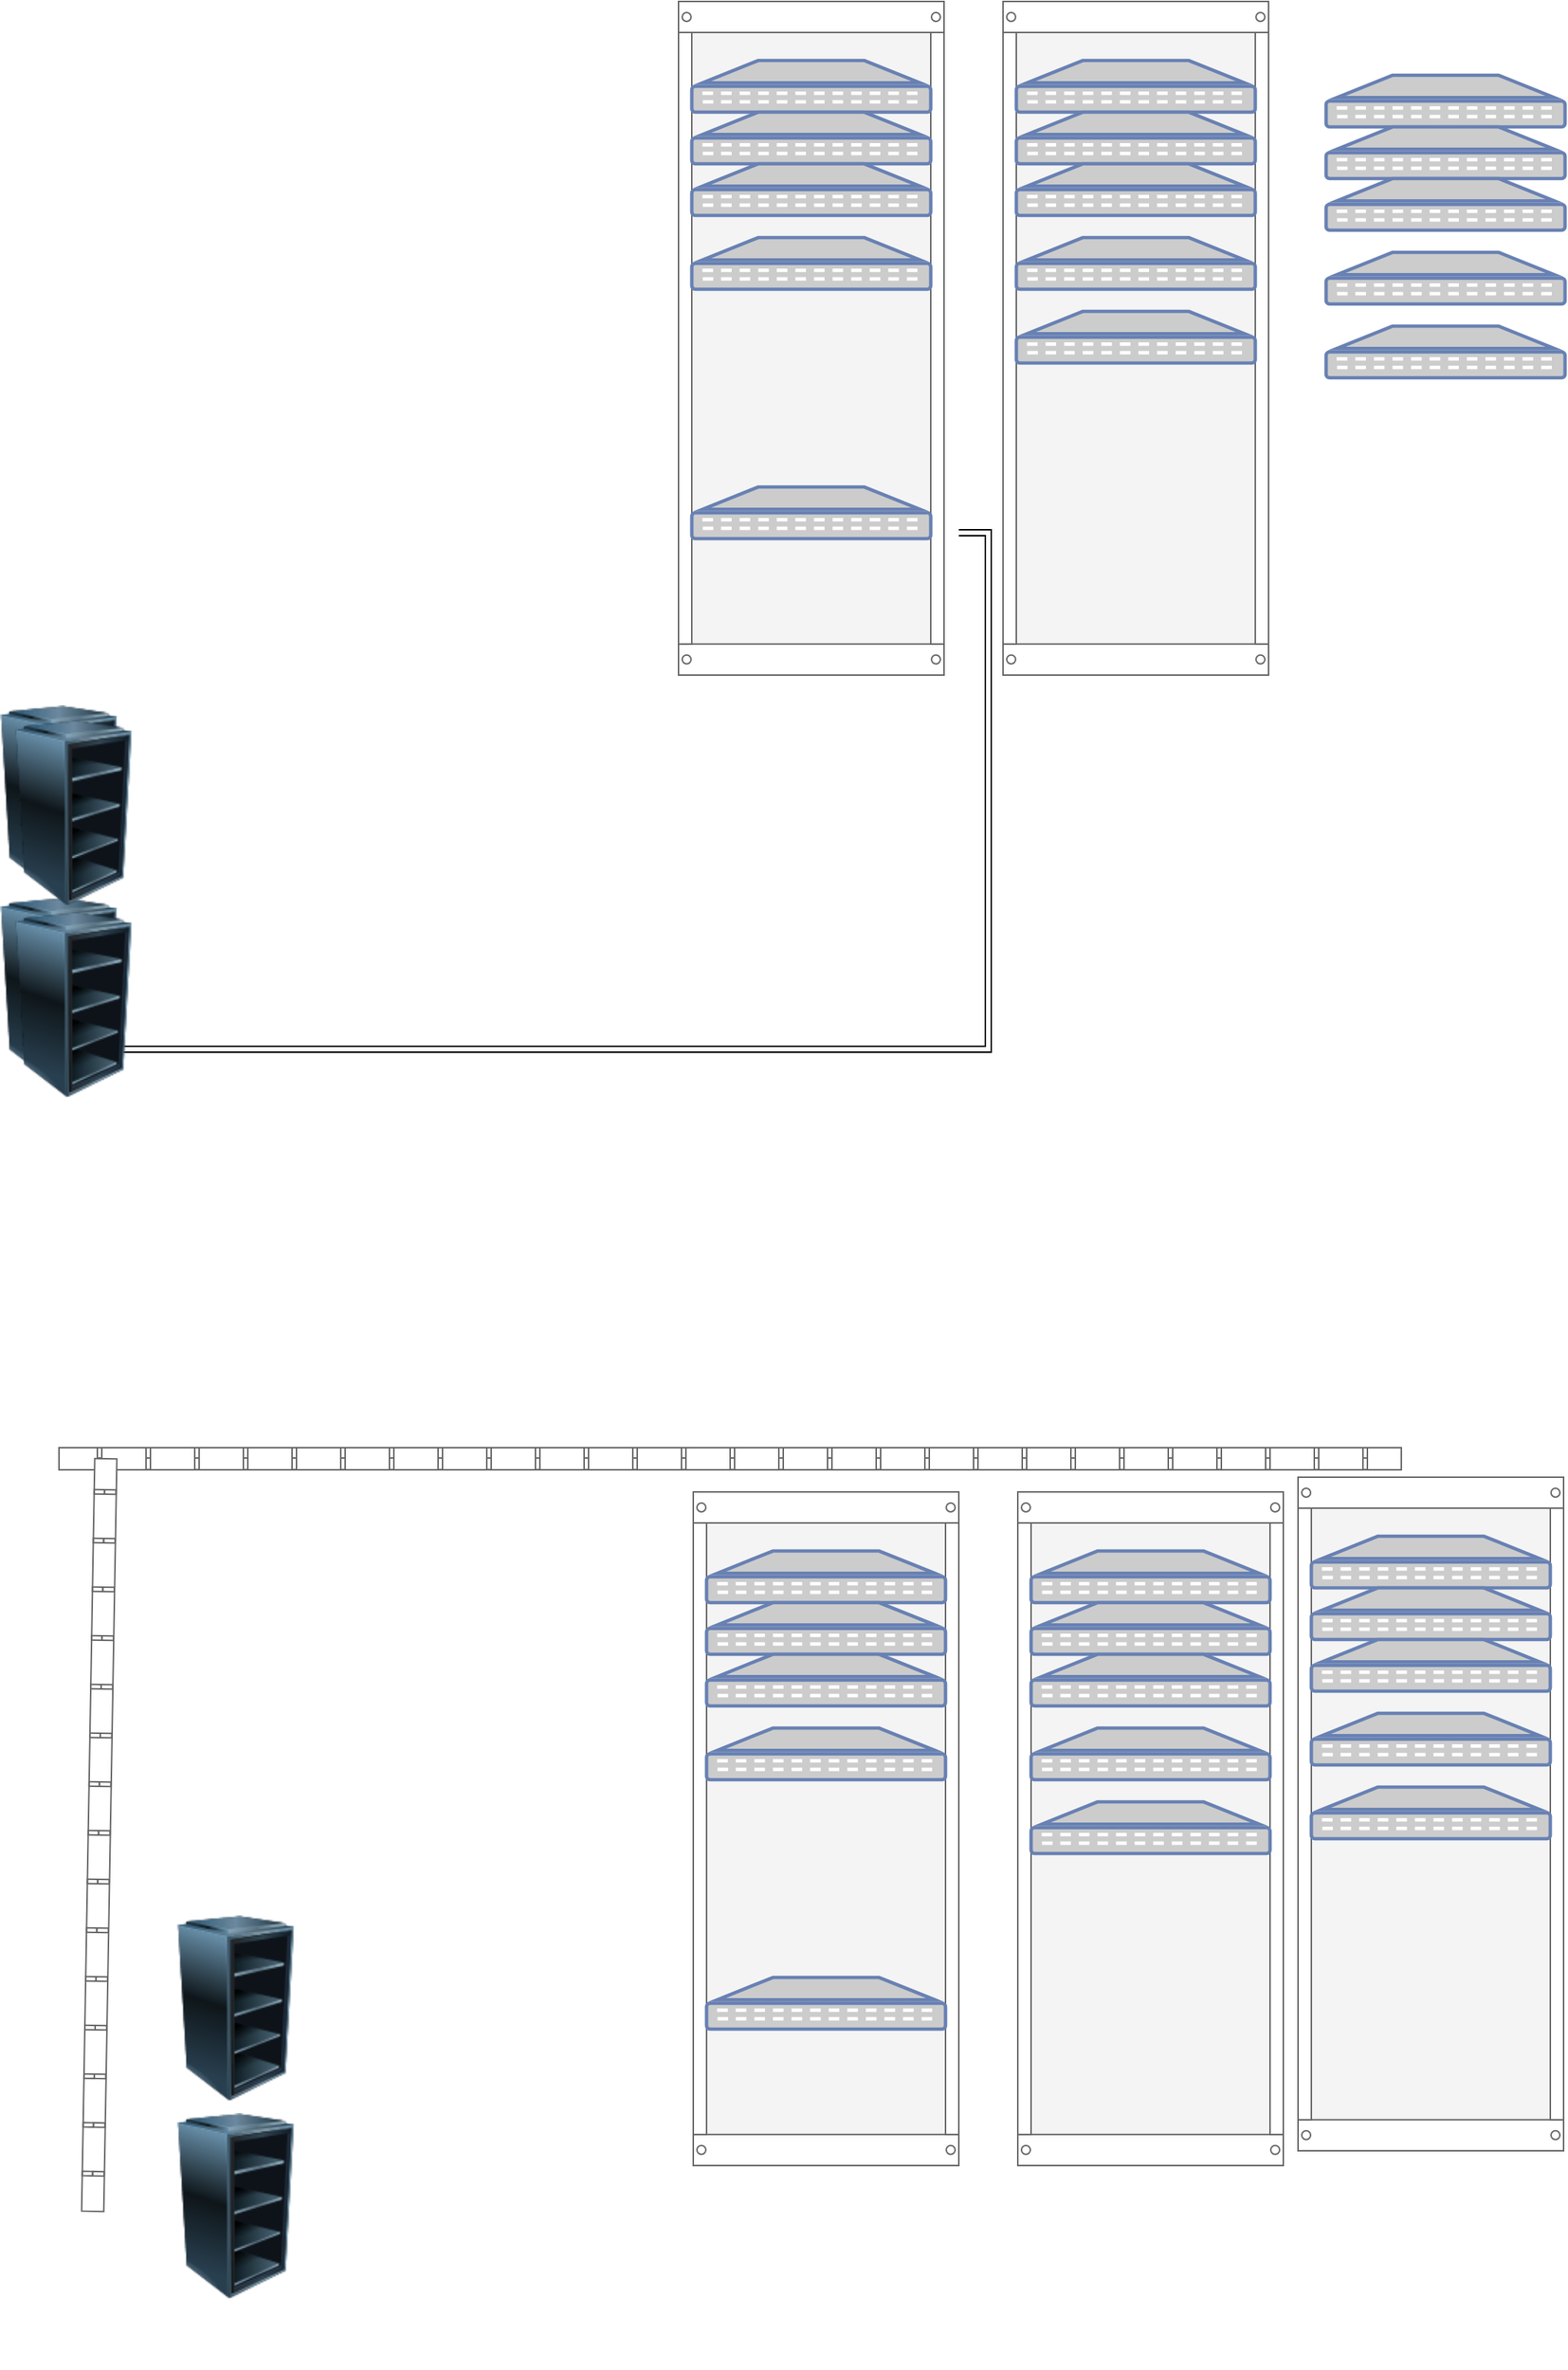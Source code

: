 <mxfile version="24.8.6">
  <diagram id="l2aKFoh6-Bn0gOPZ2l0T" name="Page-1">
    <mxGraphModel dx="1434" dy="780" grid="1" gridSize="10" guides="1" tooltips="1" connect="1" arrows="1" fold="1" page="1" pageScale="1" pageWidth="1169" pageHeight="827" math="0" shadow="0">
      <root>
        <mxCell id="0" />
        <mxCell id="1" parent="0" />
        <mxCell id="LPNpe_ohdMaBUvqTUtnA-45" style="edgeStyle=orthogonalEdgeStyle;rounded=0;orthogonalLoop=1;jettySize=auto;html=1;shape=link;" edge="1" parent="1" source="LPNpe_ohdMaBUvqTUtnA-26">
          <mxGeometry relative="1" as="geometry">
            <mxPoint x="740" y="410" as="targetPoint" />
            <mxPoint x="290" y="760" as="sourcePoint" />
            <Array as="points">
              <mxPoint x="760" y="760" />
              <mxPoint x="760" y="410" />
            </Array>
          </mxGeometry>
        </mxCell>
        <mxCell id="LPNpe_ohdMaBUvqTUtnA-26" value="" style="image;html=1;image=img/lib/clip_art/computers/Server_Rack_Empty_128x128.png" vertex="1" parent="1">
          <mxGeometry x="90" y="610" width="80" height="220" as="geometry" />
        </mxCell>
        <mxCell id="LPNpe_ohdMaBUvqTUtnA-28" value="" style="strokeColor=#666666;html=1;verticalLabelPosition=bottom;labelBackgroundColor=#ffffff;verticalAlign=top;outlineConnect=0;shadow=0;dashed=0;shape=mxgraph.rackGeneral.rackCabinet3;fillColor2=#f4f4f4;container=1;collapsible=0;childLayout=rack;allowGaps=1;marginLeft=9;marginRight=9;marginTop=21;marginBottom=22;textColor=#666666;numDisp=off;" vertex="1" parent="1">
          <mxGeometry x="550" y="50" width="180" height="460" as="geometry" />
        </mxCell>
        <mxCell id="LPNpe_ohdMaBUvqTUtnA-27" value="" style="fontColor=#0066CC;verticalAlign=top;verticalLabelPosition=bottom;labelPosition=center;align=center;html=1;outlineConnect=0;fillColor=#CCCCCC;strokeColor=#6881B3;gradientColor=none;gradientDirection=north;strokeWidth=2;shape=mxgraph.networks.patch_panel;" vertex="1" parent="LPNpe_ohdMaBUvqTUtnA-28">
          <mxGeometry x="9" y="40" width="162" height="35" as="geometry" />
        </mxCell>
        <mxCell id="LPNpe_ohdMaBUvqTUtnA-29" value="" style="fontColor=#0066CC;verticalAlign=top;verticalLabelPosition=bottom;labelPosition=center;align=center;html=1;outlineConnect=0;fillColor=#CCCCCC;strokeColor=#6881B3;gradientColor=none;gradientDirection=north;strokeWidth=2;shape=mxgraph.networks.patch_panel;" vertex="1" parent="LPNpe_ohdMaBUvqTUtnA-28">
          <mxGeometry x="9" y="75" width="162" height="35" as="geometry" />
        </mxCell>
        <mxCell id="LPNpe_ohdMaBUvqTUtnA-30" value="" style="fontColor=#0066CC;verticalAlign=top;verticalLabelPosition=bottom;labelPosition=center;align=center;html=1;outlineConnect=0;fillColor=#CCCCCC;strokeColor=#6881B3;gradientColor=none;gradientDirection=north;strokeWidth=2;shape=mxgraph.networks.patch_panel;" vertex="1" parent="LPNpe_ohdMaBUvqTUtnA-28">
          <mxGeometry x="9" y="110" width="162" height="35" as="geometry" />
        </mxCell>
        <mxCell id="LPNpe_ohdMaBUvqTUtnA-31" value="" style="fontColor=#0066CC;verticalAlign=top;verticalLabelPosition=bottom;labelPosition=center;align=center;html=1;outlineConnect=0;fillColor=#CCCCCC;strokeColor=#6881B3;gradientColor=none;gradientDirection=north;strokeWidth=2;shape=mxgraph.networks.patch_panel;" vertex="1" parent="LPNpe_ohdMaBUvqTUtnA-28">
          <mxGeometry x="9" y="160" width="162" height="35" as="geometry" />
        </mxCell>
        <mxCell id="LPNpe_ohdMaBUvqTUtnA-32" value="" style="fontColor=#0066CC;verticalAlign=top;verticalLabelPosition=bottom;labelPosition=center;align=center;html=1;outlineConnect=0;fillColor=#CCCCCC;strokeColor=#6881B3;gradientColor=none;gradientDirection=north;strokeWidth=2;shape=mxgraph.networks.patch_panel;" vertex="1" parent="LPNpe_ohdMaBUvqTUtnA-28">
          <mxGeometry x="9" y="329" width="162" height="35" as="geometry" />
        </mxCell>
        <mxCell id="LPNpe_ohdMaBUvqTUtnA-33" value="" style="strokeColor=#666666;html=1;verticalLabelPosition=bottom;labelBackgroundColor=#ffffff;verticalAlign=top;outlineConnect=0;shadow=0;dashed=0;shape=mxgraph.rackGeneral.rackCabinet3;fillColor2=#f4f4f4;container=1;collapsible=0;childLayout=rack;allowGaps=1;marginLeft=9;marginRight=9;marginTop=21;marginBottom=22;textColor=#666666;numDisp=off;" vertex="1" parent="1">
          <mxGeometry x="770" y="50" width="180" height="460" as="geometry" />
        </mxCell>
        <mxCell id="LPNpe_ohdMaBUvqTUtnA-34" value="" style="fontColor=#0066CC;verticalAlign=top;verticalLabelPosition=bottom;labelPosition=center;align=center;html=1;outlineConnect=0;fillColor=#CCCCCC;strokeColor=#6881B3;gradientColor=none;gradientDirection=north;strokeWidth=2;shape=mxgraph.networks.patch_panel;" vertex="1" parent="LPNpe_ohdMaBUvqTUtnA-33">
          <mxGeometry x="9" y="40" width="162" height="35" as="geometry" />
        </mxCell>
        <mxCell id="LPNpe_ohdMaBUvqTUtnA-35" value="" style="fontColor=#0066CC;verticalAlign=top;verticalLabelPosition=bottom;labelPosition=center;align=center;html=1;outlineConnect=0;fillColor=#CCCCCC;strokeColor=#6881B3;gradientColor=none;gradientDirection=north;strokeWidth=2;shape=mxgraph.networks.patch_panel;" vertex="1" parent="LPNpe_ohdMaBUvqTUtnA-33">
          <mxGeometry x="9" y="75" width="162" height="35" as="geometry" />
        </mxCell>
        <mxCell id="LPNpe_ohdMaBUvqTUtnA-36" value="" style="fontColor=#0066CC;verticalAlign=top;verticalLabelPosition=bottom;labelPosition=center;align=center;html=1;outlineConnect=0;fillColor=#CCCCCC;strokeColor=#6881B3;gradientColor=none;gradientDirection=north;strokeWidth=2;shape=mxgraph.networks.patch_panel;" vertex="1" parent="LPNpe_ohdMaBUvqTUtnA-33">
          <mxGeometry x="9" y="110" width="162" height="35" as="geometry" />
        </mxCell>
        <mxCell id="LPNpe_ohdMaBUvqTUtnA-37" value="" style="fontColor=#0066CC;verticalAlign=top;verticalLabelPosition=bottom;labelPosition=center;align=center;html=1;outlineConnect=0;fillColor=#CCCCCC;strokeColor=#6881B3;gradientColor=none;gradientDirection=north;strokeWidth=2;shape=mxgraph.networks.patch_panel;" vertex="1" parent="LPNpe_ohdMaBUvqTUtnA-33">
          <mxGeometry x="9" y="160" width="162" height="35" as="geometry" />
        </mxCell>
        <mxCell id="LPNpe_ohdMaBUvqTUtnA-38" value="" style="fontColor=#0066CC;verticalAlign=top;verticalLabelPosition=bottom;labelPosition=center;align=center;html=1;outlineConnect=0;fillColor=#CCCCCC;strokeColor=#6881B3;gradientColor=none;gradientDirection=north;strokeWidth=2;shape=mxgraph.networks.patch_panel;" vertex="1" parent="LPNpe_ohdMaBUvqTUtnA-33">
          <mxGeometry x="9" y="210" width="162" height="35" as="geometry" />
        </mxCell>
        <mxCell id="LPNpe_ohdMaBUvqTUtnA-39" value="" style="strokeColor=#666666;html=1;verticalLabelPosition=bottom;labelBackgroundColor=#ffffff;verticalAlign=top;outlineConnect=0;shadow=0;dashed=0;shape=mxgraph.rackGeneral.rackCabinet3;fillColor2=#f4f4f4;container=1;collapsible=0;childLayout=rack;allowGaps=1;marginLeft=9;marginRight=9;marginTop=21;marginBottom=22;textColor=#666666;numDisp=off;" vertex="1" parent="1">
          <mxGeometry x="970" y="1050" width="180" height="460" as="geometry" />
        </mxCell>
        <mxCell id="LPNpe_ohdMaBUvqTUtnA-40" value="" style="fontColor=#0066CC;verticalAlign=top;verticalLabelPosition=bottom;labelPosition=center;align=center;html=1;outlineConnect=0;fillColor=#CCCCCC;strokeColor=#6881B3;gradientColor=none;gradientDirection=north;strokeWidth=2;shape=mxgraph.networks.patch_panel;" vertex="1" parent="LPNpe_ohdMaBUvqTUtnA-39">
          <mxGeometry x="9" y="40" width="162" height="35" as="geometry" />
        </mxCell>
        <mxCell id="LPNpe_ohdMaBUvqTUtnA-41" value="" style="fontColor=#0066CC;verticalAlign=top;verticalLabelPosition=bottom;labelPosition=center;align=center;html=1;outlineConnect=0;fillColor=#CCCCCC;strokeColor=#6881B3;gradientColor=none;gradientDirection=north;strokeWidth=2;shape=mxgraph.networks.patch_panel;" vertex="1" parent="LPNpe_ohdMaBUvqTUtnA-39">
          <mxGeometry x="9" y="75" width="162" height="35" as="geometry" />
        </mxCell>
        <mxCell id="LPNpe_ohdMaBUvqTUtnA-42" value="" style="fontColor=#0066CC;verticalAlign=top;verticalLabelPosition=bottom;labelPosition=center;align=center;html=1;outlineConnect=0;fillColor=#CCCCCC;strokeColor=#6881B3;gradientColor=none;gradientDirection=north;strokeWidth=2;shape=mxgraph.networks.patch_panel;" vertex="1" parent="LPNpe_ohdMaBUvqTUtnA-39">
          <mxGeometry x="9" y="110" width="162" height="35" as="geometry" />
        </mxCell>
        <mxCell id="LPNpe_ohdMaBUvqTUtnA-43" value="" style="fontColor=#0066CC;verticalAlign=top;verticalLabelPosition=bottom;labelPosition=center;align=center;html=1;outlineConnect=0;fillColor=#CCCCCC;strokeColor=#6881B3;gradientColor=none;gradientDirection=north;strokeWidth=2;shape=mxgraph.networks.patch_panel;" vertex="1" parent="LPNpe_ohdMaBUvqTUtnA-39">
          <mxGeometry x="9" y="160" width="162" height="35" as="geometry" />
        </mxCell>
        <mxCell id="LPNpe_ohdMaBUvqTUtnA-44" value="" style="fontColor=#0066CC;verticalAlign=top;verticalLabelPosition=bottom;labelPosition=center;align=center;html=1;outlineConnect=0;fillColor=#CCCCCC;strokeColor=#6881B3;gradientColor=none;gradientDirection=north;strokeWidth=2;shape=mxgraph.networks.patch_panel;" vertex="1" parent="LPNpe_ohdMaBUvqTUtnA-39">
          <mxGeometry x="9" y="210" width="162" height="35" as="geometry" />
        </mxCell>
        <mxCell id="LPNpe_ohdMaBUvqTUtnA-47" value="" style="image;html=1;image=img/lib/clip_art/computers/Server_Rack_Empty_128x128.png" vertex="1" parent="1">
          <mxGeometry x="90" y="480" width="80" height="220" as="geometry" />
        </mxCell>
        <mxCell id="LPNpe_ohdMaBUvqTUtnA-49" value="" style="image;html=1;image=img/lib/clip_art/computers/Server_Rack_Empty_128x128.png" vertex="1" parent="1">
          <mxGeometry x="100" y="620" width="80" height="220" as="geometry" />
        </mxCell>
        <mxCell id="LPNpe_ohdMaBUvqTUtnA-50" value="" style="strokeColor=#666666;html=1;verticalLabelPosition=bottom;labelBackgroundColor=#ffffff;verticalAlign=top;outlineConnect=0;shadow=0;dashed=0;shape=mxgraph.rackGeneral.rackCabinet3;fillColor2=#f4f4f4;container=1;collapsible=0;childLayout=rack;allowGaps=1;marginLeft=9;marginRight=9;marginTop=21;marginBottom=22;textColor=#666666;numDisp=off;" vertex="1" parent="1">
          <mxGeometry x="560" y="1060" width="180" height="460" as="geometry" />
        </mxCell>
        <mxCell id="LPNpe_ohdMaBUvqTUtnA-51" value="" style="fontColor=#0066CC;verticalAlign=top;verticalLabelPosition=bottom;labelPosition=center;align=center;html=1;outlineConnect=0;fillColor=#CCCCCC;strokeColor=#6881B3;gradientColor=none;gradientDirection=north;strokeWidth=2;shape=mxgraph.networks.patch_panel;" vertex="1" parent="LPNpe_ohdMaBUvqTUtnA-50">
          <mxGeometry x="9" y="40" width="162" height="35" as="geometry" />
        </mxCell>
        <mxCell id="LPNpe_ohdMaBUvqTUtnA-52" value="" style="fontColor=#0066CC;verticalAlign=top;verticalLabelPosition=bottom;labelPosition=center;align=center;html=1;outlineConnect=0;fillColor=#CCCCCC;strokeColor=#6881B3;gradientColor=none;gradientDirection=north;strokeWidth=2;shape=mxgraph.networks.patch_panel;" vertex="1" parent="LPNpe_ohdMaBUvqTUtnA-50">
          <mxGeometry x="9" y="75" width="162" height="35" as="geometry" />
        </mxCell>
        <mxCell id="LPNpe_ohdMaBUvqTUtnA-53" value="" style="fontColor=#0066CC;verticalAlign=top;verticalLabelPosition=bottom;labelPosition=center;align=center;html=1;outlineConnect=0;fillColor=#CCCCCC;strokeColor=#6881B3;gradientColor=none;gradientDirection=north;strokeWidth=2;shape=mxgraph.networks.patch_panel;" vertex="1" parent="LPNpe_ohdMaBUvqTUtnA-50">
          <mxGeometry x="9" y="110" width="162" height="35" as="geometry" />
        </mxCell>
        <mxCell id="LPNpe_ohdMaBUvqTUtnA-54" value="" style="fontColor=#0066CC;verticalAlign=top;verticalLabelPosition=bottom;labelPosition=center;align=center;html=1;outlineConnect=0;fillColor=#CCCCCC;strokeColor=#6881B3;gradientColor=none;gradientDirection=north;strokeWidth=2;shape=mxgraph.networks.patch_panel;" vertex="1" parent="LPNpe_ohdMaBUvqTUtnA-50">
          <mxGeometry x="9" y="160" width="162" height="35" as="geometry" />
        </mxCell>
        <mxCell id="LPNpe_ohdMaBUvqTUtnA-55" value="" style="fontColor=#0066CC;verticalAlign=top;verticalLabelPosition=bottom;labelPosition=center;align=center;html=1;outlineConnect=0;fillColor=#CCCCCC;strokeColor=#6881B3;gradientColor=none;gradientDirection=north;strokeWidth=2;shape=mxgraph.networks.patch_panel;" vertex="1" parent="LPNpe_ohdMaBUvqTUtnA-50">
          <mxGeometry x="9" y="329" width="162" height="35" as="geometry" />
        </mxCell>
        <mxCell id="LPNpe_ohdMaBUvqTUtnA-56" value="" style="strokeColor=#666666;html=1;verticalLabelPosition=bottom;labelBackgroundColor=#ffffff;verticalAlign=top;outlineConnect=0;shadow=0;dashed=0;shape=mxgraph.rackGeneral.rackCabinet3;fillColor2=#f4f4f4;container=1;collapsible=0;childLayout=rack;allowGaps=1;marginLeft=9;marginRight=9;marginTop=21;marginBottom=22;textColor=#666666;numDisp=off;" vertex="1" parent="1">
          <mxGeometry x="780" y="1060" width="180" height="460" as="geometry" />
        </mxCell>
        <mxCell id="LPNpe_ohdMaBUvqTUtnA-57" value="" style="fontColor=#0066CC;verticalAlign=top;verticalLabelPosition=bottom;labelPosition=center;align=center;html=1;outlineConnect=0;fillColor=#CCCCCC;strokeColor=#6881B3;gradientColor=none;gradientDirection=north;strokeWidth=2;shape=mxgraph.networks.patch_panel;" vertex="1" parent="LPNpe_ohdMaBUvqTUtnA-56">
          <mxGeometry x="9" y="40" width="162" height="35" as="geometry" />
        </mxCell>
        <mxCell id="LPNpe_ohdMaBUvqTUtnA-58" value="" style="fontColor=#0066CC;verticalAlign=top;verticalLabelPosition=bottom;labelPosition=center;align=center;html=1;outlineConnect=0;fillColor=#CCCCCC;strokeColor=#6881B3;gradientColor=none;gradientDirection=north;strokeWidth=2;shape=mxgraph.networks.patch_panel;" vertex="1" parent="LPNpe_ohdMaBUvqTUtnA-56">
          <mxGeometry x="9" y="75" width="162" height="35" as="geometry" />
        </mxCell>
        <mxCell id="LPNpe_ohdMaBUvqTUtnA-59" value="" style="fontColor=#0066CC;verticalAlign=top;verticalLabelPosition=bottom;labelPosition=center;align=center;html=1;outlineConnect=0;fillColor=#CCCCCC;strokeColor=#6881B3;gradientColor=none;gradientDirection=north;strokeWidth=2;shape=mxgraph.networks.patch_panel;" vertex="1" parent="LPNpe_ohdMaBUvqTUtnA-56">
          <mxGeometry x="9" y="110" width="162" height="35" as="geometry" />
        </mxCell>
        <mxCell id="LPNpe_ohdMaBUvqTUtnA-60" value="" style="fontColor=#0066CC;verticalAlign=top;verticalLabelPosition=bottom;labelPosition=center;align=center;html=1;outlineConnect=0;fillColor=#CCCCCC;strokeColor=#6881B3;gradientColor=none;gradientDirection=north;strokeWidth=2;shape=mxgraph.networks.patch_panel;" vertex="1" parent="LPNpe_ohdMaBUvqTUtnA-56">
          <mxGeometry x="9" y="160" width="162" height="35" as="geometry" />
        </mxCell>
        <mxCell id="LPNpe_ohdMaBUvqTUtnA-61" value="" style="fontColor=#0066CC;verticalAlign=top;verticalLabelPosition=bottom;labelPosition=center;align=center;html=1;outlineConnect=0;fillColor=#CCCCCC;strokeColor=#6881B3;gradientColor=none;gradientDirection=north;strokeWidth=2;shape=mxgraph.networks.patch_panel;" vertex="1" parent="LPNpe_ohdMaBUvqTUtnA-56">
          <mxGeometry x="9" y="210" width="162" height="35" as="geometry" />
        </mxCell>
        <mxCell id="LPNpe_ohdMaBUvqTUtnA-62" value="" style="fontColor=#0066CC;verticalAlign=top;verticalLabelPosition=bottom;labelPosition=center;align=center;html=1;outlineConnect=0;fillColor=#CCCCCC;strokeColor=#6881B3;gradientColor=none;gradientDirection=north;strokeWidth=2;shape=mxgraph.networks.patch_panel;" vertex="1" parent="1">
          <mxGeometry x="989" y="100" width="162" height="35" as="geometry" />
        </mxCell>
        <mxCell id="LPNpe_ohdMaBUvqTUtnA-63" value="" style="fontColor=#0066CC;verticalAlign=top;verticalLabelPosition=bottom;labelPosition=center;align=center;html=1;outlineConnect=0;fillColor=#CCCCCC;strokeColor=#6881B3;gradientColor=none;gradientDirection=north;strokeWidth=2;shape=mxgraph.networks.patch_panel;" vertex="1" parent="1">
          <mxGeometry x="989" y="135" width="162" height="35" as="geometry" />
        </mxCell>
        <mxCell id="LPNpe_ohdMaBUvqTUtnA-64" value="" style="fontColor=#0066CC;verticalAlign=top;verticalLabelPosition=bottom;labelPosition=center;align=center;html=1;outlineConnect=0;fillColor=#CCCCCC;strokeColor=#6881B3;gradientColor=none;gradientDirection=north;strokeWidth=2;shape=mxgraph.networks.patch_panel;" vertex="1" parent="1">
          <mxGeometry x="989" y="170" width="162" height="35" as="geometry" />
        </mxCell>
        <mxCell id="LPNpe_ohdMaBUvqTUtnA-65" value="" style="fontColor=#0066CC;verticalAlign=top;verticalLabelPosition=bottom;labelPosition=center;align=center;html=1;outlineConnect=0;fillColor=#CCCCCC;strokeColor=#6881B3;gradientColor=none;gradientDirection=north;strokeWidth=2;shape=mxgraph.networks.patch_panel;" vertex="1" parent="1">
          <mxGeometry x="989" y="220" width="162" height="35" as="geometry" />
        </mxCell>
        <mxCell id="LPNpe_ohdMaBUvqTUtnA-66" value="" style="fontColor=#0066CC;verticalAlign=top;verticalLabelPosition=bottom;labelPosition=center;align=center;html=1;outlineConnect=0;fillColor=#CCCCCC;strokeColor=#6881B3;gradientColor=none;gradientDirection=north;strokeWidth=2;shape=mxgraph.networks.patch_panel;" vertex="1" parent="1">
          <mxGeometry x="989" y="270" width="162" height="35" as="geometry" />
        </mxCell>
        <mxCell id="LPNpe_ohdMaBUvqTUtnA-67" value="" style="image;html=1;image=img/lib/clip_art/computers/Server_Rack_Empty_128x128.png" vertex="1" parent="1">
          <mxGeometry x="100" y="490" width="80" height="220" as="geometry" />
        </mxCell>
        <mxCell id="LPNpe_ohdMaBUvqTUtnA-68" value="" style="image;html=1;image=img/lib/clip_art/computers/Server_Rack_Empty_128x128.png" vertex="1" parent="1">
          <mxGeometry x="210" y="1434" width="80" height="220" as="geometry" />
        </mxCell>
        <mxCell id="LPNpe_ohdMaBUvqTUtnA-69" value="" style="image;html=1;image=img/lib/clip_art/computers/Server_Rack_Empty_128x128.png;rotation=0;" vertex="1" parent="1">
          <mxGeometry x="210" y="1300" width="80" height="220" as="geometry" />
        </mxCell>
        <mxCell id="LPNpe_ohdMaBUvqTUtnA-71" value="" style="strokeColor=#666666;html=1;labelPosition=right;align=left;spacingLeft=15;shadow=0;dashed=0;outlineConnect=0;shape=mxgraph.rackGeneral.horCableDuct;" vertex="1" parent="1">
          <mxGeometry x="130" y="1030" width="910" height="15" as="geometry" />
        </mxCell>
        <mxCell id="LPNpe_ohdMaBUvqTUtnA-72" value="" style="strokeColor=#666666;html=1;labelPosition=right;align=left;spacingLeft=15;shadow=0;dashed=0;outlineConnect=0;shape=mxgraph.rackGeneral.horCableDuct;rotation=-89;" vertex="1" parent="1">
          <mxGeometry x="-97.71" y="1284.98" width="510" height="15" as="geometry" />
        </mxCell>
      </root>
    </mxGraphModel>
  </diagram>
</mxfile>
